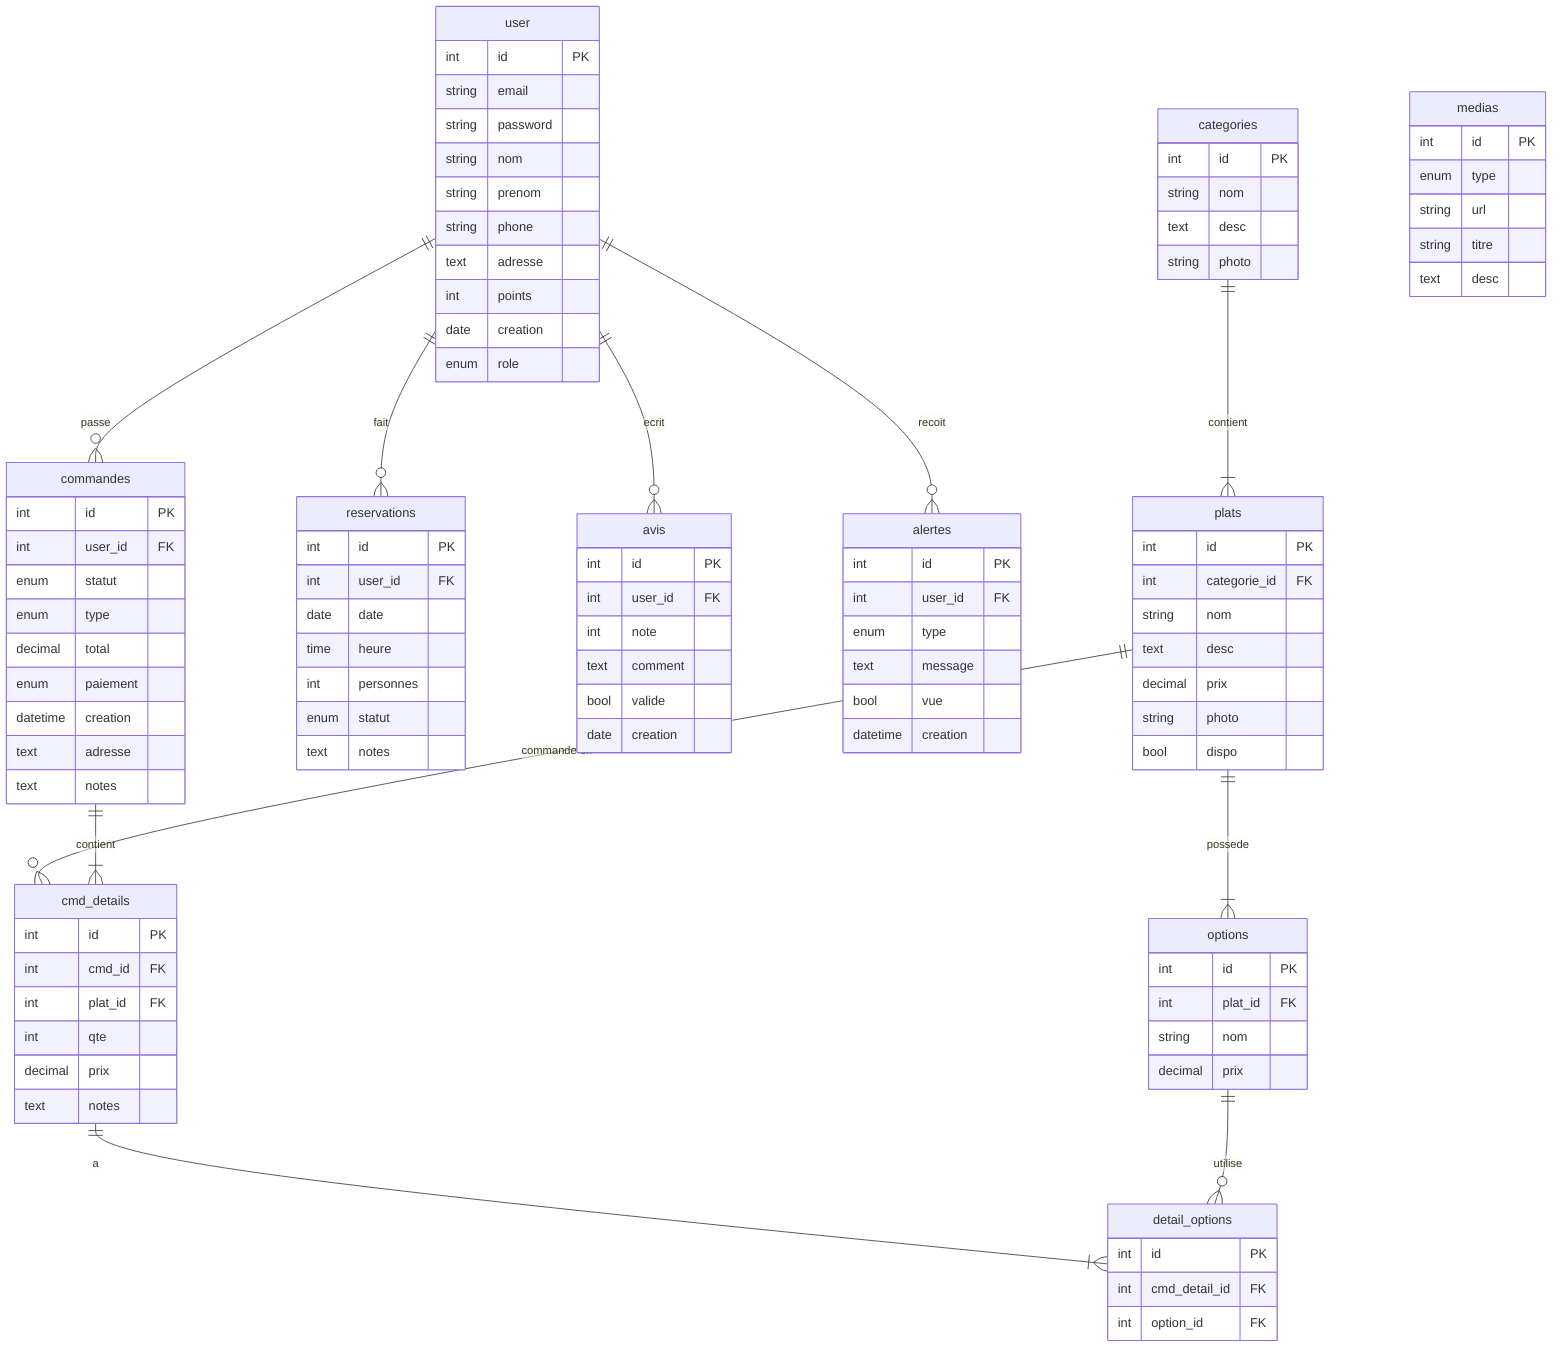 erDiagram
    user ||--o{ commandes : passe
    user ||--o{ reservations : fait
    user ||--o{ avis : ecrit
    user ||--o{ alertes : recoit

    categories ||--|{ plats : contient

    plats ||--|{ options : possede
    plats ||--o{ cmd_details : "commande en"

    commandes ||--|{ cmd_details : contient
    cmd_details ||--|{ detail_options : a
    options ||--o{ detail_options : "utilise"

    user {
        int id PK
        string email
        string password
        string nom
        string prenom
        string phone
        text adresse
        int points
        date creation
        enum role
    }

    categories {
        int id PK
        string nom
        text desc
        string photo
    }

    plats {
        int id PK
        int categorie_id FK
        string nom
        text desc
        decimal prix
        string photo
        bool dispo
    }

    options {
        int id PK
        int plat_id FK
        string nom
        decimal prix
    }

    commandes {
        int id PK
        int user_id FK
        enum statut
        enum type
        decimal total
        enum paiement
        datetime creation
        text adresse
        text notes
    }

    cmd_details {
        int id PK
        int cmd_id FK
        int plat_id FK
        int qte
        decimal prix
        text notes
    }

    detail_options {
        int id PK
        int cmd_detail_id FK
        int option_id FK
    }

    reservations {
        int id PK
        int user_id FK
        date date
        time heure
        int personnes
        enum statut
        text notes
    }

    medias {
        int id PK
        enum type
        string url
        string titre
        text desc
    }

    avis {
        int id PK
        int user_id FK
        int note
        text comment
        bool valide
        date creation
    }

    alertes {
        int id PK
        int user_id FK
        enum type
        text message
        bool vue
        datetime creation
    }
